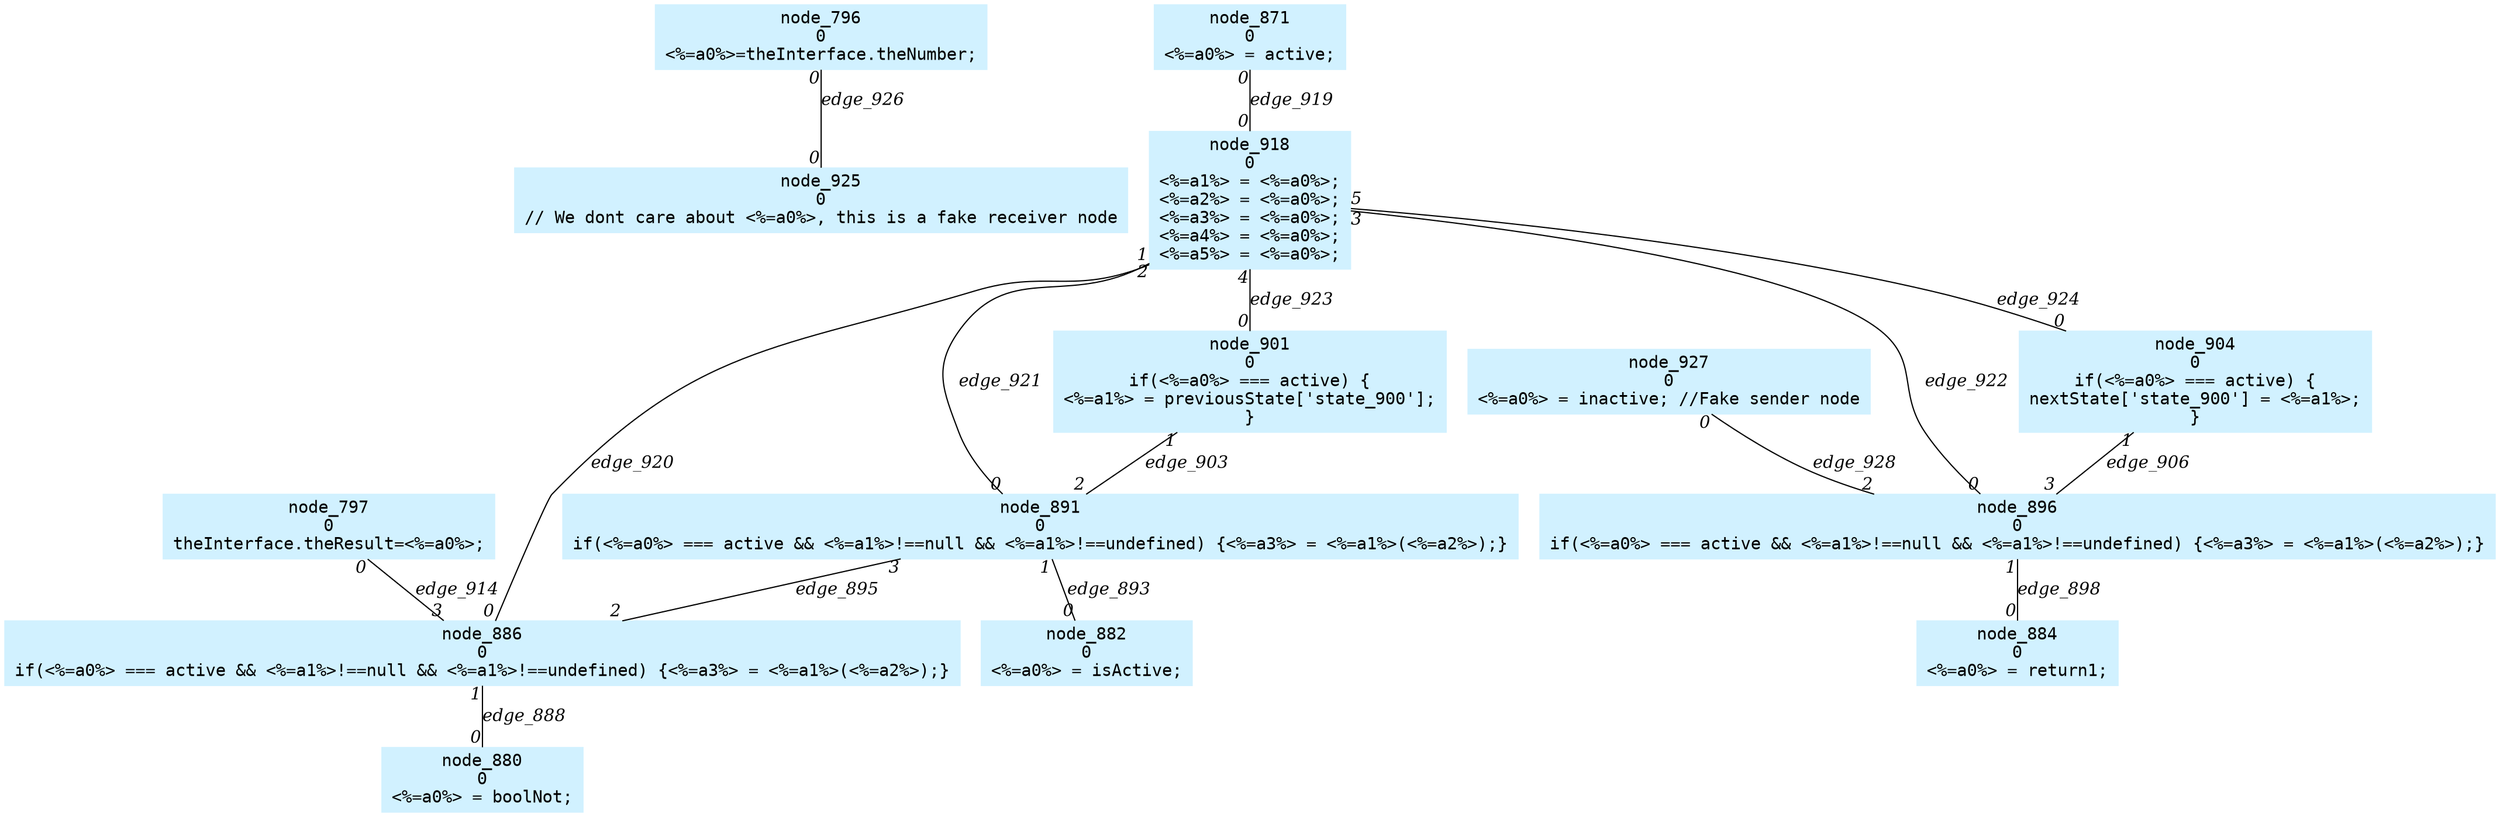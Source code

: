 digraph g{node_796 [shape=box, style=filled, color="#d1f1ff", fontname="Courier", label="node_796
0
<%=a0%>=theInterface.theNumber;
" ]
node_797 [shape=box, style=filled, color="#d1f1ff", fontname="Courier", label="node_797
0
theInterface.theResult=<%=a0%>;
" ]
node_871 [shape=box, style=filled, color="#d1f1ff", fontname="Courier", label="node_871
0
<%=a0%> = active;
" ]
node_880 [shape=box, style=filled, color="#d1f1ff", fontname="Courier", label="node_880
0
<%=a0%> = boolNot;
" ]
node_882 [shape=box, style=filled, color="#d1f1ff", fontname="Courier", label="node_882
0
<%=a0%> = isActive;
" ]
node_884 [shape=box, style=filled, color="#d1f1ff", fontname="Courier", label="node_884
0
<%=a0%> = return1;
" ]
node_886 [shape=box, style=filled, color="#d1f1ff", fontname="Courier", label="node_886
0
if(<%=a0%> === active && <%=a1%>!==null && <%=a1%>!==undefined) {<%=a3%> = <%=a1%>(<%=a2%>);}
" ]
node_891 [shape=box, style=filled, color="#d1f1ff", fontname="Courier", label="node_891
0
if(<%=a0%> === active && <%=a1%>!==null && <%=a1%>!==undefined) {<%=a3%> = <%=a1%>(<%=a2%>);}
" ]
node_896 [shape=box, style=filled, color="#d1f1ff", fontname="Courier", label="node_896
0
if(<%=a0%> === active && <%=a1%>!==null && <%=a1%>!==undefined) {<%=a3%> = <%=a1%>(<%=a2%>);}
" ]
node_901 [shape=box, style=filled, color="#d1f1ff", fontname="Courier", label="node_901
0
if(<%=a0%> === active) {
<%=a1%> = previousState['state_900'];
}
" ]
node_904 [shape=box, style=filled, color="#d1f1ff", fontname="Courier", label="node_904
0
if(<%=a0%> === active) {
nextState['state_900'] = <%=a1%>;
}
" ]
node_918 [shape=box, style=filled, color="#d1f1ff", fontname="Courier", label="node_918
0
<%=a1%> = <%=a0%>;
<%=a2%> = <%=a0%>;
<%=a3%> = <%=a0%>;
<%=a4%> = <%=a0%>;
<%=a5%> = <%=a0%>;
" ]
node_925 [shape=box, style=filled, color="#d1f1ff", fontname="Courier", label="node_925
0
// We dont care about <%=a0%>, this is a fake receiver node
" ]
node_927 [shape=box, style=filled, color="#d1f1ff", fontname="Courier", label="node_927
0
<%=a0%> = inactive; //Fake sender node
" ]
node_886 -> node_880 [dir=none, arrowHead=none, fontname="Times-Italic", label="edge_888",  headlabel="0", taillabel="1" ]
node_891 -> node_882 [dir=none, arrowHead=none, fontname="Times-Italic", label="edge_893",  headlabel="0", taillabel="1" ]
node_891 -> node_886 [dir=none, arrowHead=none, fontname="Times-Italic", label="edge_895",  headlabel="2", taillabel="3" ]
node_896 -> node_884 [dir=none, arrowHead=none, fontname="Times-Italic", label="edge_898",  headlabel="0", taillabel="1" ]
node_901 -> node_891 [dir=none, arrowHead=none, fontname="Times-Italic", label="edge_903",  headlabel="2", taillabel="1" ]
node_904 -> node_896 [dir=none, arrowHead=none, fontname="Times-Italic", label="edge_906",  headlabel="3", taillabel="1" ]
node_797 -> node_886 [dir=none, arrowHead=none, fontname="Times-Italic", label="edge_914",  headlabel="3", taillabel="0" ]
node_871 -> node_918 [dir=none, arrowHead=none, fontname="Times-Italic", label="edge_919",  headlabel="0", taillabel="0" ]
node_918 -> node_886 [dir=none, arrowHead=none, fontname="Times-Italic", label="edge_920",  headlabel="0", taillabel="1" ]
node_918 -> node_891 [dir=none, arrowHead=none, fontname="Times-Italic", label="edge_921",  headlabel="0", taillabel="2" ]
node_918 -> node_896 [dir=none, arrowHead=none, fontname="Times-Italic", label="edge_922",  headlabel="0", taillabel="3" ]
node_918 -> node_901 [dir=none, arrowHead=none, fontname="Times-Italic", label="edge_923",  headlabel="0", taillabel="4" ]
node_918 -> node_904 [dir=none, arrowHead=none, fontname="Times-Italic", label="edge_924",  headlabel="0", taillabel="5" ]
node_796 -> node_925 [dir=none, arrowHead=none, fontname="Times-Italic", label="edge_926",  headlabel="0", taillabel="0" ]
node_927 -> node_896 [dir=none, arrowHead=none, fontname="Times-Italic", label="edge_928",  headlabel="2", taillabel="0" ]
}